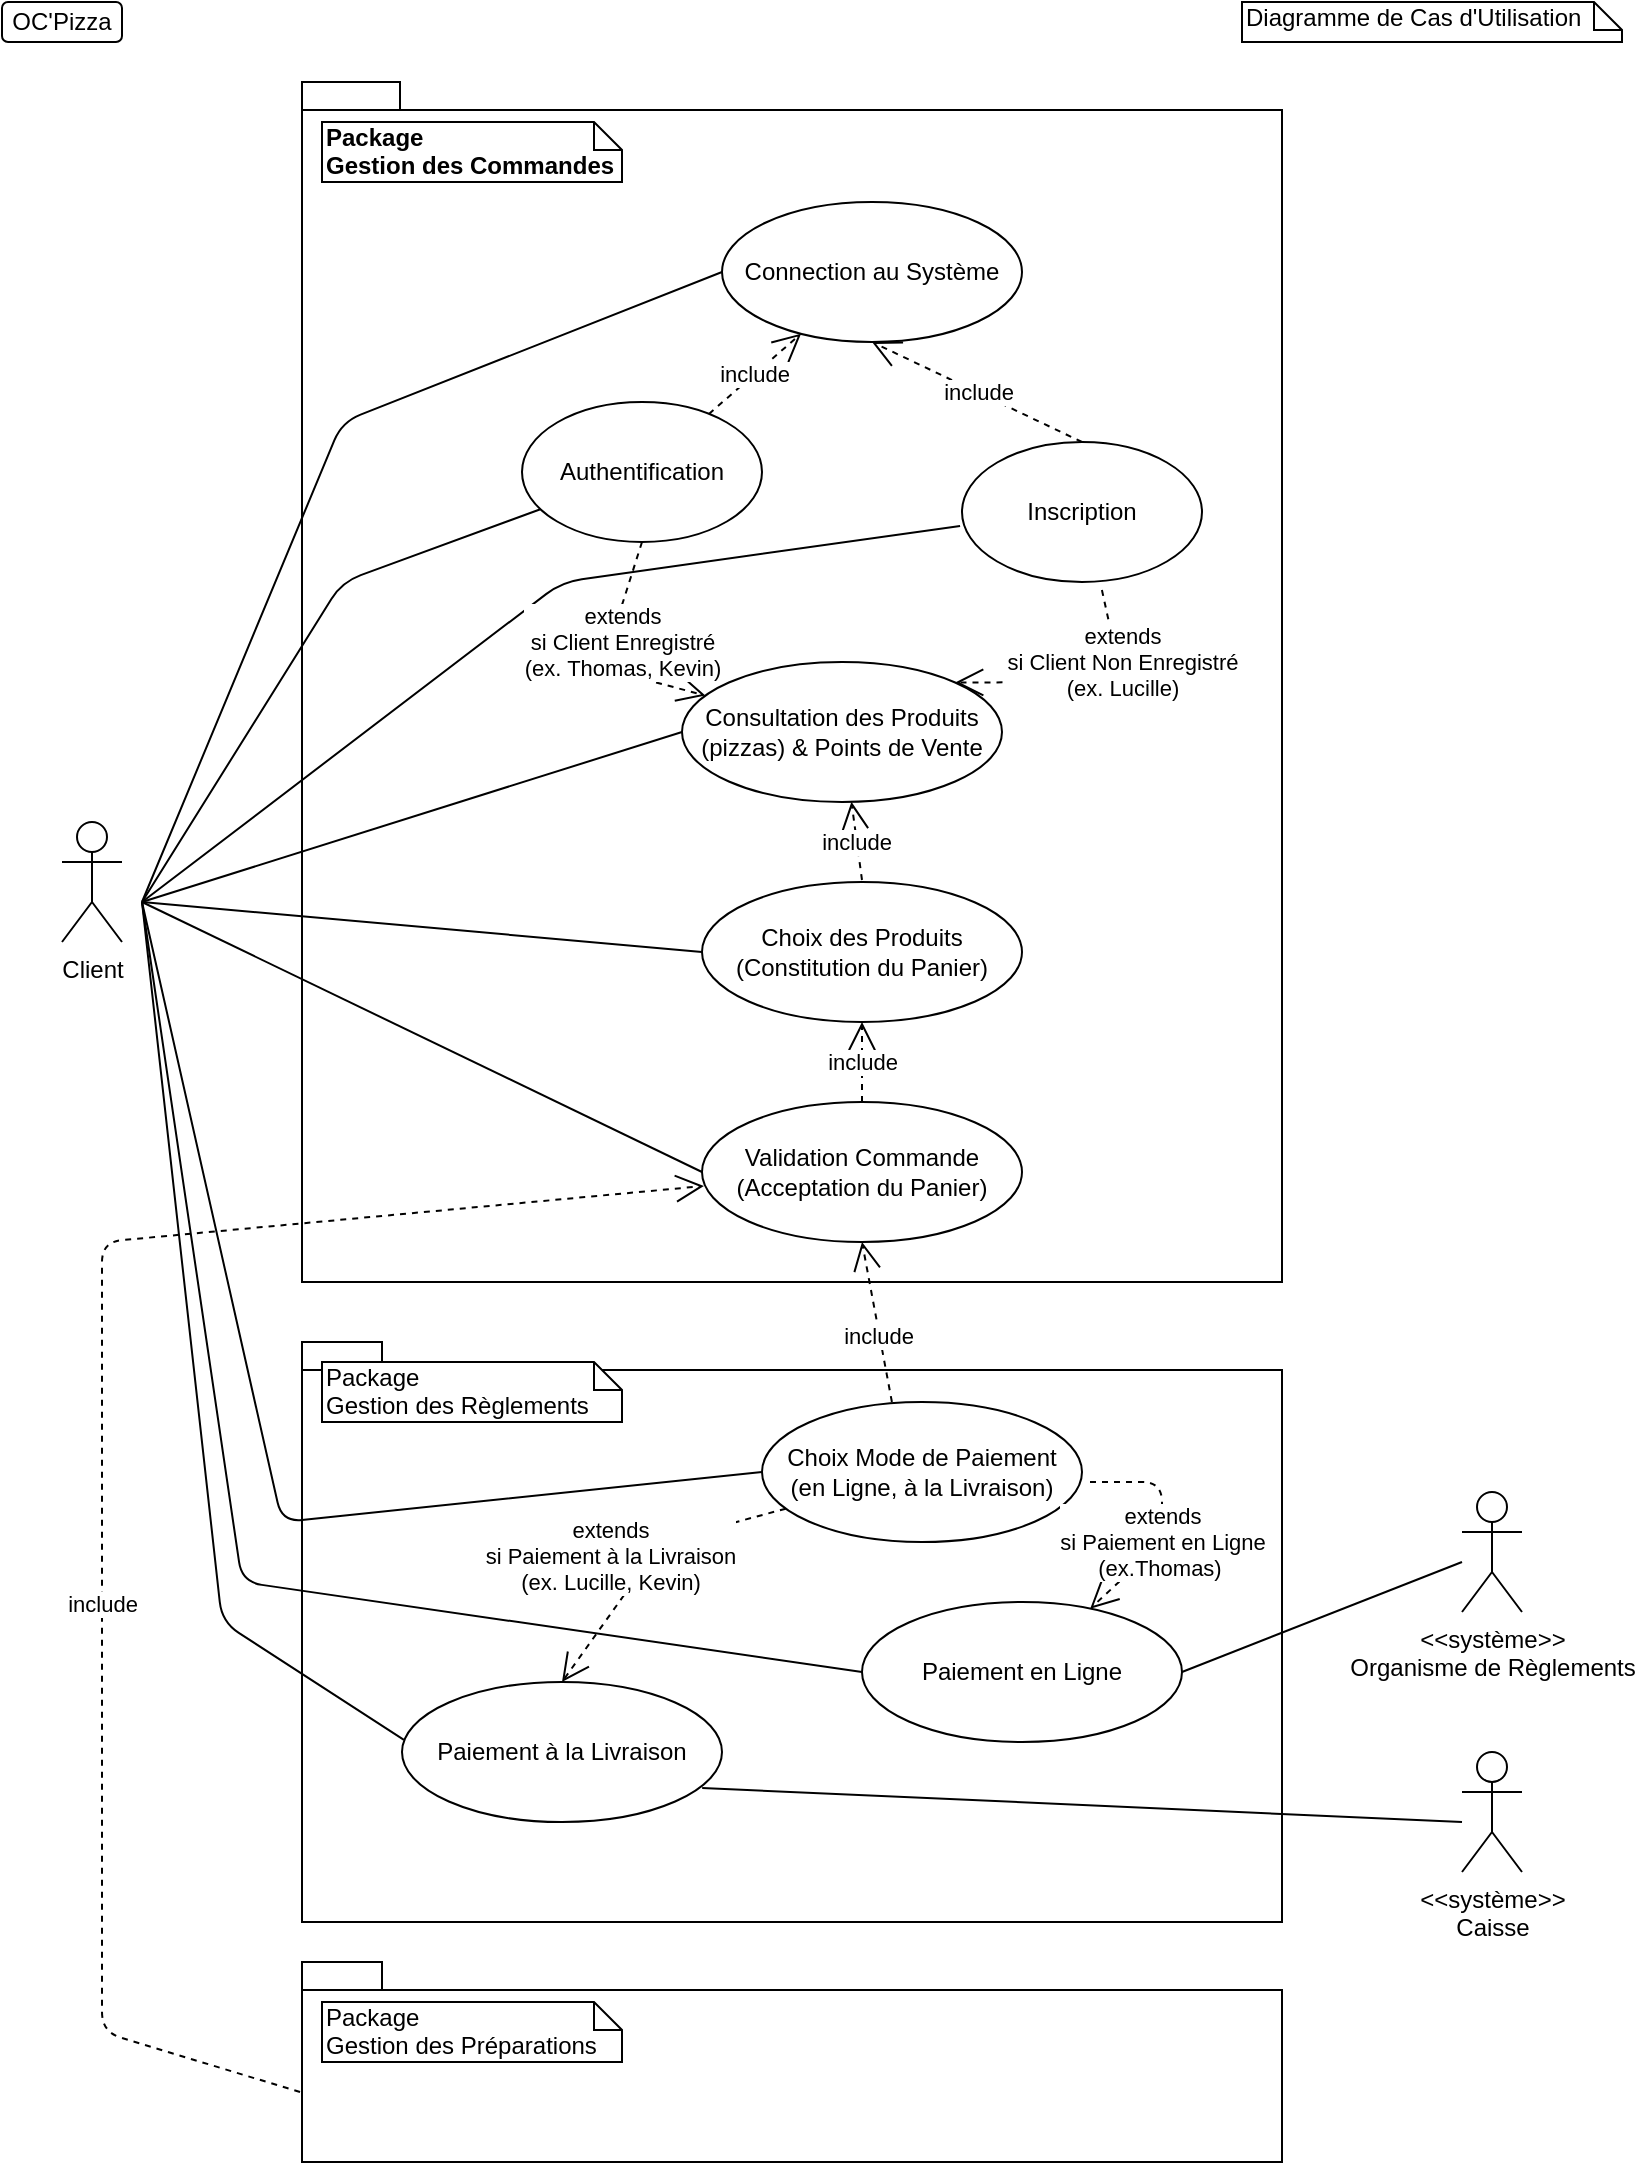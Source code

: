 <mxfile version="12.2.2" type="device" pages="1"><diagram id="ZVZr_ygmx5iWLDqqZzpk" name="Page-1"><mxGraphModel dx="981" dy="619" grid="1" gridSize="10" guides="1" tooltips="1" connect="1" arrows="1" fold="1" page="1" pageScale="1" pageWidth="827" pageHeight="1169" math="0" shadow="0"><root><mxCell id="0"/><mxCell id="1" parent="0"/><mxCell id="7RBhTeeqjgn5L5TprI7I-26" value="" style="shape=folder;fontStyle=1;spacingTop=10;tabWidth=40;tabHeight=14;tabPosition=left;html=1;" parent="1" vertex="1"><mxGeometry x="160" y="680" width="490" height="290" as="geometry"/></mxCell><mxCell id="7RBhTeeqjgn5L5TprI7I-27" value="" style="shape=folder;fontStyle=1;spacingTop=10;tabWidth=40;tabHeight=14;tabPosition=left;html=1;" parent="1" vertex="1"><mxGeometry x="160" y="990" width="490" height="100" as="geometry"/></mxCell><mxCell id="7RBhTeeqjgn5L5TprI7I-25" value="" style="shape=folder;fontStyle=1;spacingTop=10;tabWidth=40;tabHeight=14;tabPosition=left;html=1;" parent="1" vertex="1"><mxGeometry x="160" y="50" width="490" height="600" as="geometry"/></mxCell><mxCell id="HdKIo4G3xb_w0U2Cbs_q-2" value="OC'Pizza" style="rounded=1;whiteSpace=wrap;html=1;" parent="1" vertex="1"><mxGeometry x="10" y="10" width="60" height="20" as="geometry"/></mxCell><mxCell id="HdKIo4G3xb_w0U2Cbs_q-4" value="Diagramme de Cas d'Utilisation" style="shape=note;whiteSpace=wrap;html=1;size=14;verticalAlign=top;align=left;spacingTop=-6;" parent="1" vertex="1"><mxGeometry x="630" y="10" width="190" height="20" as="geometry"/></mxCell><mxCell id="HdKIo4G3xb_w0U2Cbs_q-5" value="Client" style="shape=umlActor;verticalLabelPosition=bottom;labelBackgroundColor=#ffffff;verticalAlign=top;html=1;" parent="1" vertex="1"><mxGeometry x="40" y="420" width="30" height="60" as="geometry"/></mxCell><mxCell id="7RBhTeeqjgn5L5TprI7I-1" value="Connection au Système" style="ellipse;whiteSpace=wrap;html=1;" parent="1" vertex="1"><mxGeometry x="370" y="110" width="150" height="70" as="geometry"/></mxCell><mxCell id="7RBhTeeqjgn5L5TprI7I-2" value="Authentification" style="ellipse;whiteSpace=wrap;html=1;" parent="1" vertex="1"><mxGeometry x="270" y="210" width="120" height="70" as="geometry"/></mxCell><mxCell id="7RBhTeeqjgn5L5TprI7I-3" value="Inscription" style="ellipse;whiteSpace=wrap;html=1;" parent="1" vertex="1"><mxGeometry x="490" y="230" width="120" height="70" as="geometry"/></mxCell><mxCell id="7RBhTeeqjgn5L5TprI7I-4" value="Consultation des Produits&lt;br&gt;(pizzas) &amp;amp; Points de Vente" style="ellipse;whiteSpace=wrap;html=1;" parent="1" vertex="1"><mxGeometry x="350" y="340" width="160" height="70" as="geometry"/></mxCell><mxCell id="7RBhTeeqjgn5L5TprI7I-5" value="Choix des Produits&lt;br&gt;(Constitution du Panier)" style="ellipse;whiteSpace=wrap;html=1;" parent="1" vertex="1"><mxGeometry x="360" y="450" width="160" height="70" as="geometry"/></mxCell><mxCell id="7RBhTeeqjgn5L5TprI7I-6" value="Validation Commande&lt;br&gt;(Acceptation du Panier)" style="ellipse;whiteSpace=wrap;html=1;" parent="1" vertex="1"><mxGeometry x="360" y="560" width="160" height="70" as="geometry"/></mxCell><mxCell id="7RBhTeeqjgn5L5TprI7I-8" value="&lt;b&gt;Package&lt;br&gt;Gestion des Commandes&lt;/b&gt;" style="shape=note;whiteSpace=wrap;html=1;size=14;verticalAlign=top;align=left;spacingTop=-6;" parent="1" vertex="1"><mxGeometry x="170" y="70" width="150" height="30" as="geometry"/></mxCell><mxCell id="7RBhTeeqjgn5L5TprI7I-9" value="" style="endArrow=none;html=1;entryX=0;entryY=0.5;entryDx=0;entryDy=0;" parent="1" target="7RBhTeeqjgn5L5TprI7I-1" edge="1"><mxGeometry width="50" height="50" relative="1" as="geometry"><mxPoint x="80" y="460" as="sourcePoint"/><mxPoint x="300" y="178.167" as="targetPoint"/><Array as="points"><mxPoint x="180" y="220"/></Array></mxGeometry></mxCell><mxCell id="7RBhTeeqjgn5L5TprI7I-10" value="" style="endArrow=none;html=1;" parent="1" target="7RBhTeeqjgn5L5TprI7I-2" edge="1"><mxGeometry width="50" height="50" relative="1" as="geometry"><mxPoint x="80" y="460" as="sourcePoint"/><mxPoint x="380" y="155" as="targetPoint"/><Array as="points"><mxPoint x="180" y="300"/></Array></mxGeometry></mxCell><mxCell id="7RBhTeeqjgn5L5TprI7I-11" value="" style="endArrow=none;html=1;entryX=-0.008;entryY=0.6;entryDx=0;entryDy=0;entryPerimeter=0;" parent="1" target="7RBhTeeqjgn5L5TprI7I-3" edge="1"><mxGeometry width="50" height="50" relative="1" as="geometry"><mxPoint x="80" y="460" as="sourcePoint"/><mxPoint x="490" y="311.5" as="targetPoint"/><Array as="points"><mxPoint x="290" y="300"/></Array></mxGeometry></mxCell><mxCell id="7RBhTeeqjgn5L5TprI7I-12" value="" style="endArrow=none;html=1;entryX=0;entryY=0.5;entryDx=0;entryDy=0;" parent="1" target="7RBhTeeqjgn5L5TprI7I-4" edge="1"><mxGeometry width="50" height="50" relative="1" as="geometry"><mxPoint x="80" y="460" as="sourcePoint"/><mxPoint x="380" y="155" as="targetPoint"/></mxGeometry></mxCell><mxCell id="7RBhTeeqjgn5L5TprI7I-13" value="" style="endArrow=none;html=1;entryX=0;entryY=0.5;entryDx=0;entryDy=0;" parent="1" target="7RBhTeeqjgn5L5TprI7I-5" edge="1"><mxGeometry width="50" height="50" relative="1" as="geometry"><mxPoint x="80" y="460" as="sourcePoint"/><mxPoint x="380" y="155" as="targetPoint"/></mxGeometry></mxCell><mxCell id="7RBhTeeqjgn5L5TprI7I-14" value="" style="endArrow=none;html=1;entryX=0;entryY=0.5;entryDx=0;entryDy=0;" parent="1" target="7RBhTeeqjgn5L5TprI7I-6" edge="1"><mxGeometry width="50" height="50" relative="1" as="geometry"><mxPoint x="80" y="460" as="sourcePoint"/><mxPoint x="380" y="155" as="targetPoint"/></mxGeometry></mxCell><mxCell id="7RBhTeeqjgn5L5TprI7I-15" value="Package&lt;br&gt;Gestion des Règlements" style="shape=note;whiteSpace=wrap;html=1;size=14;verticalAlign=top;align=left;spacingTop=-6;" parent="1" vertex="1"><mxGeometry x="170" y="690" width="150" height="30" as="geometry"/></mxCell><mxCell id="7RBhTeeqjgn5L5TprI7I-16" value="Paiement en Ligne" style="ellipse;whiteSpace=wrap;html=1;" parent="1" vertex="1"><mxGeometry x="440" y="810" width="160" height="70" as="geometry"/></mxCell><mxCell id="7RBhTeeqjgn5L5TprI7I-17" value="Choix Mode de Paiement&lt;br&gt;(en Ligne, à la Livraison)" style="ellipse;whiteSpace=wrap;html=1;" parent="1" vertex="1"><mxGeometry x="390" y="710" width="160" height="70" as="geometry"/></mxCell><mxCell id="7RBhTeeqjgn5L5TprI7I-18" value="Package&lt;br&gt;Gestion des Préparations" style="shape=note;whiteSpace=wrap;html=1;size=14;verticalAlign=top;align=left;spacingTop=-6;" parent="1" vertex="1"><mxGeometry x="170" y="1010" width="150" height="30" as="geometry"/></mxCell><mxCell id="7RBhTeeqjgn5L5TprI7I-19" value="" style="endArrow=none;html=1;entryX=0;entryY=0.5;entryDx=0;entryDy=0;" parent="1" target="7RBhTeeqjgn5L5TprI7I-17" edge="1"><mxGeometry width="50" height="50" relative="1" as="geometry"><mxPoint x="80" y="460" as="sourcePoint"/><mxPoint x="120" y="594" as="targetPoint"/><Array as="points"><mxPoint x="150" y="770"/></Array></mxGeometry></mxCell><mxCell id="7RBhTeeqjgn5L5TprI7I-20" value="" style="endArrow=none;html=1;entryX=0;entryY=0.5;entryDx=0;entryDy=0;" parent="1" target="7RBhTeeqjgn5L5TprI7I-16" edge="1"><mxGeometry width="50" height="50" relative="1" as="geometry"><mxPoint x="80" y="460" as="sourcePoint"/><mxPoint x="360" y="895" as="targetPoint"/><Array as="points"><mxPoint x="130" y="800"/></Array></mxGeometry></mxCell><mxCell id="7RBhTeeqjgn5L5TprI7I-21" value="&amp;lt;&amp;lt;système&amp;gt;&amp;gt;&lt;br&gt;Organisme de Règlements" style="shape=umlActor;verticalLabelPosition=bottom;labelBackgroundColor=#ffffff;verticalAlign=top;html=1;" parent="1" vertex="1"><mxGeometry x="740" y="755" width="30" height="60" as="geometry"/></mxCell><mxCell id="7RBhTeeqjgn5L5TprI7I-24" value="" style="endArrow=none;html=1;exitX=1;exitY=0.5;exitDx=0;exitDy=0;" parent="1" source="7RBhTeeqjgn5L5TprI7I-16" edge="1"><mxGeometry width="50" height="50" relative="1" as="geometry"><mxPoint x="600" y="953" as="sourcePoint"/><mxPoint x="740" y="790" as="targetPoint"/></mxGeometry></mxCell><mxCell id="7RBhTeeqjgn5L5TprI7I-29" value="include" style="endArrow=open;endSize=12;dashed=1;html=1;entryX=0.006;entryY=0.6;entryDx=0;entryDy=0;entryPerimeter=0;exitX=-0.002;exitY=0.65;exitDx=0;exitDy=0;exitPerimeter=0;" parent="1" source="7RBhTeeqjgn5L5TprI7I-27" target="7RBhTeeqjgn5L5TprI7I-6" edge="1"><mxGeometry x="-0.208" width="160" relative="1" as="geometry"><mxPoint x="160" y="1045" as="sourcePoint"/><mxPoint x="50" y="595" as="targetPoint"/><Array as="points"><mxPoint x="60" y="1025"/><mxPoint x="60" y="630"/></Array><mxPoint as="offset"/></mxGeometry></mxCell><mxCell id="7RBhTeeqjgn5L5TprI7I-30" value="include" style="endArrow=open;endSize=12;dashed=1;html=1;" parent="1" source="7RBhTeeqjgn5L5TprI7I-2" target="7RBhTeeqjgn5L5TprI7I-1" edge="1"><mxGeometry width="160" relative="1" as="geometry"><mxPoint x="365" y="209.5" as="sourcePoint"/><mxPoint x="525" y="209.5" as="targetPoint"/></mxGeometry></mxCell><mxCell id="7RBhTeeqjgn5L5TprI7I-31" value="include" style="endArrow=open;endSize=12;dashed=1;html=1;exitX=0.5;exitY=0;exitDx=0;exitDy=0;entryX=0.5;entryY=1;entryDx=0;entryDy=0;" parent="1" source="7RBhTeeqjgn5L5TprI7I-3" target="7RBhTeeqjgn5L5TprI7I-1" edge="1"><mxGeometry width="160" relative="1" as="geometry"><mxPoint x="373.324" y="225.894" as="sourcePoint"/><mxPoint x="419.535" y="185.84" as="targetPoint"/></mxGeometry></mxCell><mxCell id="7RBhTeeqjgn5L5TprI7I-34" value="include" style="endArrow=open;endSize=12;dashed=1;html=1;exitX=0.5;exitY=0;exitDx=0;exitDy=0;" parent="1" target="7RBhTeeqjgn5L5TprI7I-4" edge="1"><mxGeometry width="160" relative="1" as="geometry"><mxPoint x="440" y="449" as="sourcePoint"/><mxPoint x="437" y="420" as="targetPoint"/></mxGeometry></mxCell><mxCell id="7RBhTeeqjgn5L5TprI7I-36" value="include" style="endArrow=open;endSize=12;dashed=1;html=1;exitX=0.5;exitY=0;exitDx=0;exitDy=0;entryX=0.5;entryY=1;entryDx=0;entryDy=0;" parent="1" source="7RBhTeeqjgn5L5TprI7I-6" target="7RBhTeeqjgn5L5TprI7I-5" edge="1"><mxGeometry width="160" relative="1" as="geometry"><mxPoint x="450" y="459" as="sourcePoint"/><mxPoint x="444.721" y="419.939" as="targetPoint"/><Array as="points"/><mxPoint as="offset"/></mxGeometry></mxCell><mxCell id="7RBhTeeqjgn5L5TprI7I-37" value="include" style="endArrow=open;endSize=12;dashed=1;html=1;exitX=0.406;exitY=0;exitDx=0;exitDy=0;exitPerimeter=0;entryX=0.5;entryY=1;entryDx=0;entryDy=0;" parent="1" source="7RBhTeeqjgn5L5TprI7I-17" target="7RBhTeeqjgn5L5TprI7I-6" edge="1"><mxGeometry x="-0.169" y="1" width="160" relative="1" as="geometry"><mxPoint x="420" y="740" as="sourcePoint"/><mxPoint x="580" y="740" as="targetPoint"/><mxPoint as="offset"/></mxGeometry></mxCell><mxCell id="7RBhTeeqjgn5L5TprI7I-38" value="extends&lt;br&gt;si Client Enregistré&lt;br&gt;(ex. Thomas, Kevin)" style="endArrow=open;endSize=12;dashed=1;html=1;exitX=0.5;exitY=1;exitDx=0;exitDy=0;" parent="1" source="7RBhTeeqjgn5L5TprI7I-2" target="7RBhTeeqjgn5L5TprI7I-4" edge="1"><mxGeometry x="-0.152" y="6" width="160" relative="1" as="geometry"><mxPoint x="340" y="329.5" as="sourcePoint"/><mxPoint x="500" y="329.5" as="targetPoint"/><Array as="points"><mxPoint x="310" y="343"/></Array><mxPoint as="offset"/></mxGeometry></mxCell><mxCell id="7RBhTeeqjgn5L5TprI7I-39" value="extends&lt;br&gt;si Client Non Enregistré&lt;br&gt;(ex. Lucille)" style="endArrow=open;endSize=12;dashed=1;html=1;entryX=1;entryY=0;entryDx=0;entryDy=0;exitX=0.583;exitY=1.057;exitDx=0;exitDy=0;exitPerimeter=0;" parent="1" source="7RBhTeeqjgn5L5TprI7I-3" target="7RBhTeeqjgn5L5TprI7I-4" edge="1"><mxGeometry x="-0.428" y="2" width="160" relative="1" as="geometry"><mxPoint x="610" y="329.5" as="sourcePoint"/><mxPoint x="450" y="329.5" as="targetPoint"/><Array as="points"><mxPoint x="570" y="350"/></Array><mxPoint as="offset"/></mxGeometry></mxCell><mxCell id="7RBhTeeqjgn5L5TprI7I-40" value="extends&lt;br&gt;si Paiement en Ligne&lt;br&gt;(ex.Thomas)&amp;nbsp;" style="endArrow=open;endSize=12;dashed=1;html=1;" parent="1" target="7RBhTeeqjgn5L5TprI7I-16" edge="1"><mxGeometry x="0.148" width="160" relative="1" as="geometry"><mxPoint x="554" y="750" as="sourcePoint"/><mxPoint x="390" y="839.5" as="targetPoint"/><Array as="points"><mxPoint x="590" y="750"/><mxPoint x="590" y="780"/></Array><mxPoint as="offset"/></mxGeometry></mxCell><mxCell id="7nj0puipzfk8nmyNjn8S-1" value="Paiement à la Livraison" style="ellipse;whiteSpace=wrap;html=1;" vertex="1" parent="1"><mxGeometry x="210" y="850" width="160" height="70" as="geometry"/></mxCell><mxCell id="7nj0puipzfk8nmyNjn8S-2" value="&amp;lt;&amp;lt;système&amp;gt;&amp;gt;&lt;br&gt;Caisse" style="shape=umlActor;verticalLabelPosition=bottom;labelBackgroundColor=#ffffff;verticalAlign=top;html=1;" vertex="1" parent="1"><mxGeometry x="740" y="885" width="30" height="60" as="geometry"/></mxCell><mxCell id="7nj0puipzfk8nmyNjn8S-6" value="" style="endArrow=none;html=1;entryX=0.006;entryY=0.414;entryDx=0;entryDy=0;entryPerimeter=0;" edge="1" parent="1" target="7nj0puipzfk8nmyNjn8S-1"><mxGeometry width="50" height="50" relative="1" as="geometry"><mxPoint x="80" y="460" as="sourcePoint"/><mxPoint x="450" y="855" as="targetPoint"/><Array as="points"><mxPoint x="120" y="820"/></Array></mxGeometry></mxCell><mxCell id="7nj0puipzfk8nmyNjn8S-8" value="" style="endArrow=none;html=1;exitX=0.938;exitY=0.757;exitDx=0;exitDy=0;exitPerimeter=0;" edge="1" parent="1" source="7nj0puipzfk8nmyNjn8S-1"><mxGeometry width="50" height="50" relative="1" as="geometry"><mxPoint x="380" y="947.5" as="sourcePoint"/><mxPoint x="740" y="920" as="targetPoint"/><Array as="points"/></mxGeometry></mxCell><mxCell id="7nj0puipzfk8nmyNjn8S-9" value="extends&lt;br&gt;si Paiement à la Livraison&lt;br&gt;(ex. Lucille, Kevin)" style="endArrow=open;endSize=12;dashed=1;html=1;entryX=0.5;entryY=0;entryDx=0;entryDy=0;" edge="1" parent="1" source="7RBhTeeqjgn5L5TprI7I-17" target="7nj0puipzfk8nmyNjn8S-1"><mxGeometry x="-0.046" y="-20" width="160" relative="1" as="geometry"><mxPoint x="413" y="800" as="sourcePoint"/><mxPoint x="253" y="800" as="targetPoint"/><Array as="points"><mxPoint x="340" y="780"/></Array><mxPoint x="-5" y="13" as="offset"/></mxGeometry></mxCell></root></mxGraphModel></diagram></mxfile>